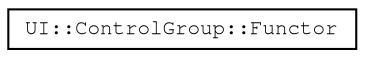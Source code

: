 digraph "Graphical Class Hierarchy"
{
 // LATEX_PDF_SIZE
  edge [fontname="FreeMono",fontsize="10",labelfontname="FreeMono",labelfontsize="10"];
  node [fontname="FreeMono",fontsize="10",shape=record];
  rankdir="LR";
  Node0 [label="UI::ControlGroup::Functor",height=0.2,width=0.4,color="black", fillcolor="white", style="filled",URL="$struct_u_i_1_1_control_group_1_1_functor.html",tooltip=" "];
}
